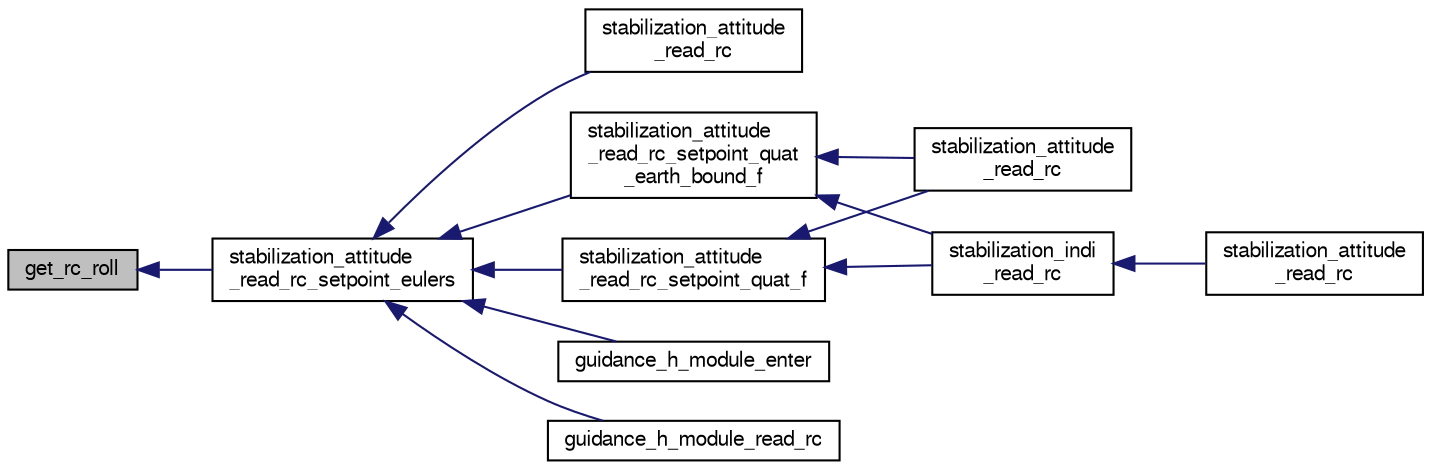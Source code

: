 digraph "get_rc_roll"
{
  edge [fontname="FreeSans",fontsize="10",labelfontname="FreeSans",labelfontsize="10"];
  node [fontname="FreeSans",fontsize="10",shape=record];
  rankdir="LR";
  Node1 [label="get_rc_roll",height=0.2,width=0.4,color="black", fillcolor="grey75", style="filled", fontcolor="black"];
  Node1 -> Node2 [dir="back",color="midnightblue",fontsize="10",style="solid",fontname="FreeSans"];
  Node2 [label="stabilization_attitude\l_read_rc_setpoint_eulers",height=0.2,width=0.4,color="black", fillcolor="white", style="filled",URL="$stabilization__attitude__rc__setpoint_8h.html#a03c89c0dcb17fa02d3caabf86acf82bc",tooltip="Read attitude setpoint from RC as euler angles. "];
  Node2 -> Node3 [dir="back",color="midnightblue",fontsize="10",style="solid",fontname="FreeSans"];
  Node3 [label="stabilization_attitude\l_read_rc",height=0.2,width=0.4,color="black", fillcolor="white", style="filled",URL="$stabilization__attitude__euler__int_8c.html#ad17347abf36f7dfc4abb0218f10b5f09"];
  Node2 -> Node4 [dir="back",color="midnightblue",fontsize="10",style="solid",fontname="FreeSans"];
  Node4 [label="stabilization_attitude\l_read_rc_setpoint_quat_f",height=0.2,width=0.4,color="black", fillcolor="white", style="filled",URL="$stabilization__attitude__rc__setpoint_8h.html#a7e0d148d1e5210bb1b299163d77daa4a",tooltip="Read attitude setpoint from RC as quaternion Interprets the stick positions as axes. "];
  Node4 -> Node5 [dir="back",color="midnightblue",fontsize="10",style="solid",fontname="FreeSans"];
  Node5 [label="stabilization_attitude\l_read_rc",height=0.2,width=0.4,color="black", fillcolor="white", style="filled",URL="$stabilization__attitude__heli__indi_8c.html#ad17347abf36f7dfc4abb0218f10b5f09"];
  Node4 -> Node6 [dir="back",color="midnightblue",fontsize="10",style="solid",fontname="FreeSans"];
  Node6 [label="stabilization_indi\l_read_rc",height=0.2,width=0.4,color="black", fillcolor="white", style="filled",URL="$stabilization__indi__simple_8h.html#a12143cafcad8c2db6f07b2cc072851d5",tooltip="This function reads rc commands. "];
  Node6 -> Node7 [dir="back",color="midnightblue",fontsize="10",style="solid",fontname="FreeSans"];
  Node7 [label="stabilization_attitude\l_read_rc",height=0.2,width=0.4,color="black", fillcolor="white", style="filled",URL="$stabilization__attitude__quat__indi_8c.html#ad17347abf36f7dfc4abb0218f10b5f09"];
  Node2 -> Node8 [dir="back",color="midnightblue",fontsize="10",style="solid",fontname="FreeSans"];
  Node8 [label="stabilization_attitude\l_read_rc_setpoint_quat\l_earth_bound_f",height=0.2,width=0.4,color="black", fillcolor="white", style="filled",URL="$stabilization__attitude__rc__setpoint_8h.html#a67c7c9ce5526222ceb3f422269fc8f47"];
  Node8 -> Node5 [dir="back",color="midnightblue",fontsize="10",style="solid",fontname="FreeSans"];
  Node8 -> Node6 [dir="back",color="midnightblue",fontsize="10",style="solid",fontname="FreeSans"];
  Node2 -> Node9 [dir="back",color="midnightblue",fontsize="10",style="solid",fontname="FreeSans"];
  Node9 [label="guidance_h_module_enter",height=0.2,width=0.4,color="black", fillcolor="white", style="filled",URL="$ctrl__module__outerloop__demo_8c.html#af0a3b4e238d064326406719e8244e92d"];
  Node2 -> Node10 [dir="back",color="midnightblue",fontsize="10",style="solid",fontname="FreeSans"];
  Node10 [label="guidance_h_module_read_rc",height=0.2,width=0.4,color="black", fillcolor="white", style="filled",URL="$ctrl__module__outerloop__demo_8c.html#a4c33bfc7d07ffb6d33a1af63799da082"];
}
